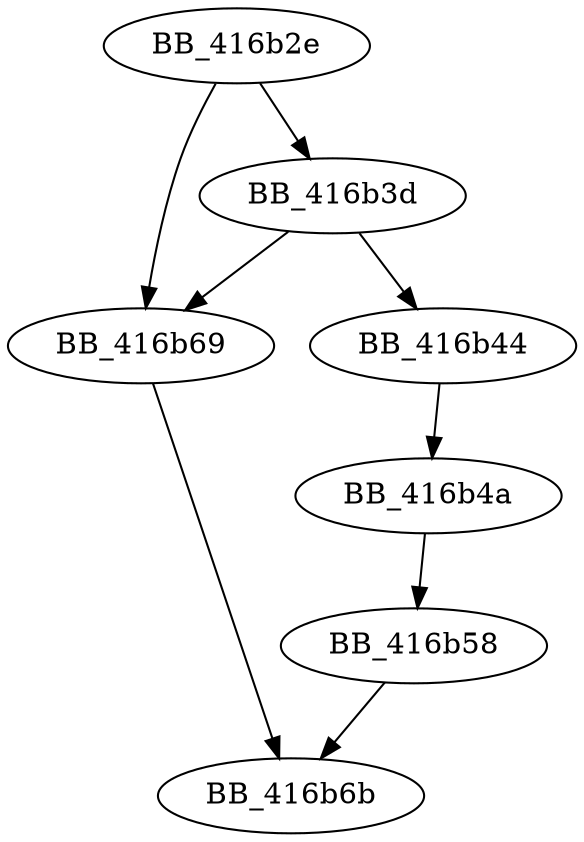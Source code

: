 DiGraph _xtime_get{
BB_416b2e->BB_416b3d
BB_416b2e->BB_416b69
BB_416b3d->BB_416b44
BB_416b3d->BB_416b69
BB_416b44->BB_416b4a
BB_416b4a->BB_416b58
BB_416b58->BB_416b6b
BB_416b69->BB_416b6b
}
